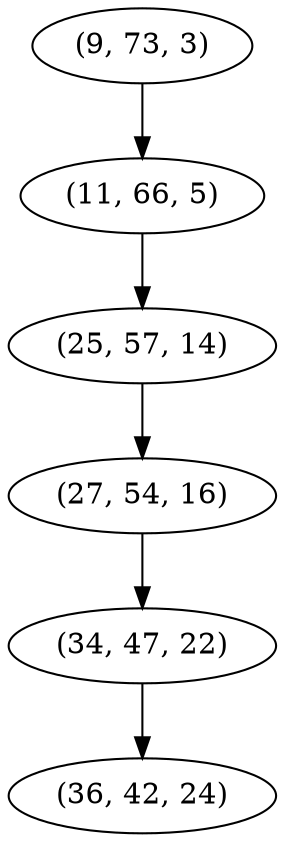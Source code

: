 digraph tree {
    "(9, 73, 3)";
    "(11, 66, 5)";
    "(25, 57, 14)";
    "(27, 54, 16)";
    "(34, 47, 22)";
    "(36, 42, 24)";
    "(9, 73, 3)" -> "(11, 66, 5)";
    "(11, 66, 5)" -> "(25, 57, 14)";
    "(25, 57, 14)" -> "(27, 54, 16)";
    "(27, 54, 16)" -> "(34, 47, 22)";
    "(34, 47, 22)" -> "(36, 42, 24)";
}
